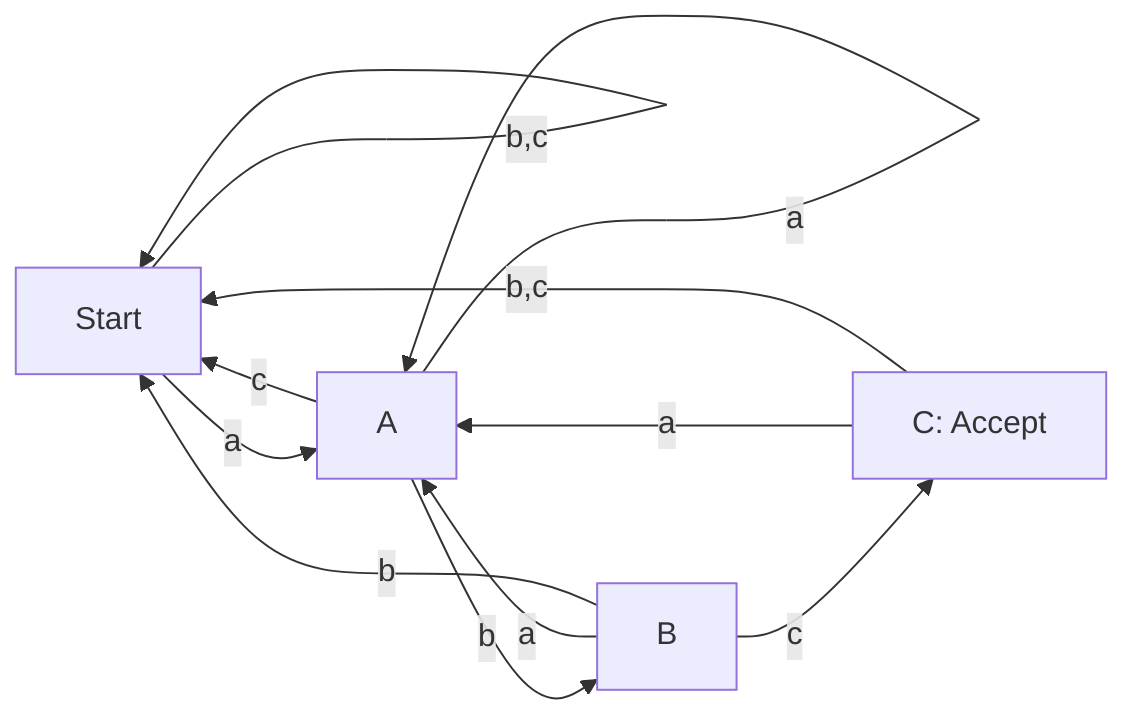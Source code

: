 graph LR
  S[Start] -->|a| A
  S -->|b,c| S
  A -->|b| B
  A -->|a| A
  A -->|c| S
  B -->|a| A
  B -->|b| S
  B -->|c| C["C: Accept"]
  C -->|a| A
  C -->|b,c| S